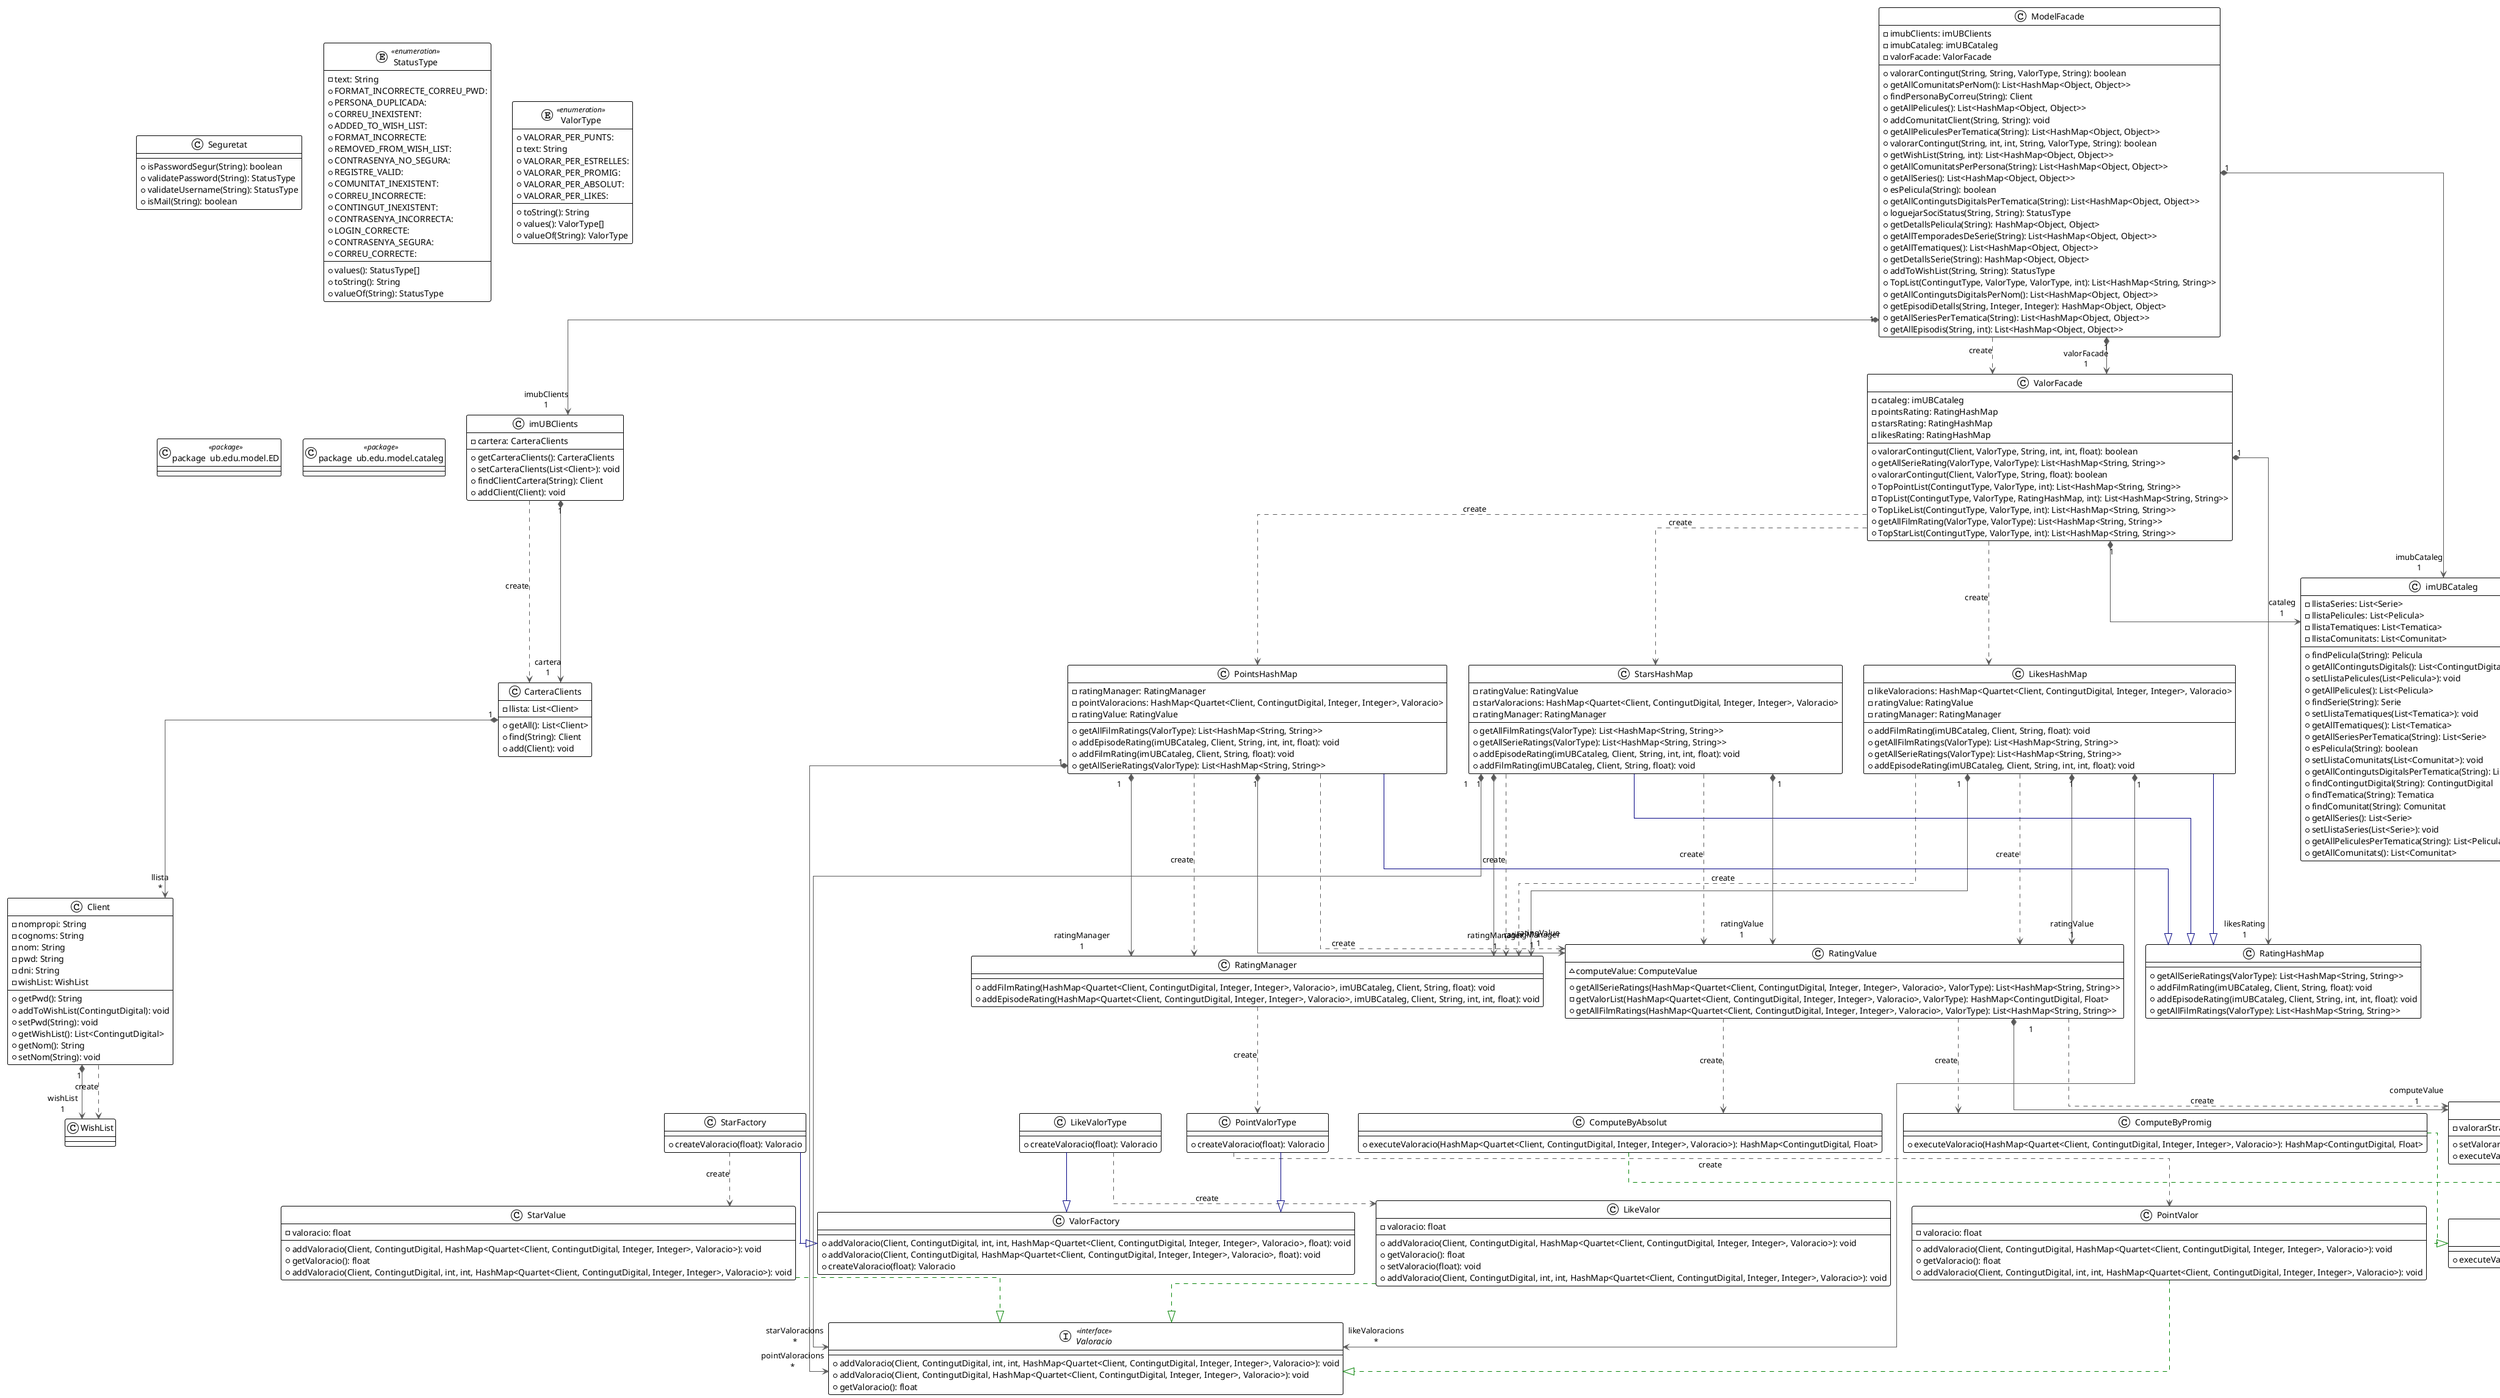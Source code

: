 @startuml

!theme plain
top to bottom direction
skinparam linetype ortho

class CarteraClients {
  - llista: List<Client>
  + getAll(): List<Client>
  + find(String): Client
  + add(Client): void
}
class Client {
  - nompropi: String
  - cognoms: String
  - nom: String
  - pwd: String
  - dni: String
  - wishList: WishList
  + getPwd(): String
  + addToWishList(ContingutDigital): void
  + setPwd(String): void
  + getWishList(): List<ContingutDigital>
  + getNom(): String
  + setNom(String): void
}
class ComputeByAbsolut {
  + executeValoracio(HashMap<Quartet<Client, ContingutDigital, Integer, Integer>, Valoracio>): HashMap<ContingutDigital, Float>
}
class ComputeByPromig {
  + executeValoracio(HashMap<Quartet<Client, ContingutDigital, Integer, Integer>, Valoracio>): HashMap<ContingutDigital, Float>
}
class ComputeValue {
  - valorarStrategy: ValorarStrategy
  + setValorarStrategy(ValorarStrategy): void
  + executeValoracio(HashMap<Quartet<Client, ContingutDigital, Integer, Integer>, Valoracio>): HashMap<ContingutDigital, Float>
}
class LikeValor {
  - valoracio: float
  + addValoracio(Client, ContingutDigital, HashMap<Quartet<Client, ContingutDigital, Integer, Integer>, Valoracio>): void
  + getValoracio(): float
  + setValoracio(float): void
  + addValoracio(Client, ContingutDigital, int, int, HashMap<Quartet<Client, ContingutDigital, Integer, Integer>, Valoracio>): void
}
class LikeValorType {
  + createValoracio(float): Valoracio
}
class LikesHashMap {
  - likeValoracions: HashMap<Quartet<Client, ContingutDigital, Integer, Integer>, Valoracio>
  - ratingValue: RatingValue
  - ratingManager: RatingManager
  + addFilmRating(imUBCataleg, Client, String, float): void
  + getAllFilmRatings(ValorType): List<HashMap<String, String>>
  + getAllSerieRatings(ValorType): List<HashMap<String, String>>
  + addEpisodeRating(imUBCataleg, Client, String, int, int, float): void
}
class ModelFacade {
  - imubClients: imUBClients
  - imubCataleg: imUBCataleg
  - valorFacade: ValorFacade
  + valorarContingut(String, String, ValorType, String): boolean
  + getAllComunitatsPerNom(): List<HashMap<Object, Object>>
  + findPersonaByCorreu(String): Client
  + getAllPelicules(): List<HashMap<Object, Object>>
  + addComunitatClient(String, String): void
  + getAllPeliculesPerTematica(String): List<HashMap<Object, Object>>
  + valorarContingut(String, int, int, String, ValorType, String): boolean
  + getWishList(String, int): List<HashMap<Object, Object>>
  + getAllComunitatsPerPersona(String): List<HashMap<Object, Object>>
  + getAllSeries(): List<HashMap<Object, Object>>
  + esPelicula(String): boolean
  + getAllContingutsDigitalsPerTematica(String): List<HashMap<Object, Object>>
  + loguejarSociStatus(String, String): StatusType
  + getDetallsPelicula(String): HashMap<Object, Object>
  + getAllTemporadesDeSerie(String): List<HashMap<Object, Object>>
  + getAllTematiques(): List<HashMap<Object, Object>>
  + getDetallsSerie(String): HashMap<Object, Object>
  + addToWishList(String, String): StatusType
  + TopList(ContingutType, ValorType, ValorType, int): List<HashMap<String, String>>
  + getAllContingutsDigitalsPerNom(): List<HashMap<Object, Object>>
  + getEpisodiDetalls(String, Integer, Integer): HashMap<Object, Object>
  + getAllSeriesPerTematica(String): List<HashMap<Object, Object>>
  + getAllEpisodis(String, int): List<HashMap<Object, Object>>
}
class PointValor {
  - valoracio: float
  + addValoracio(Client, ContingutDigital, HashMap<Quartet<Client, ContingutDigital, Integer, Integer>, Valoracio>): void
  + getValoracio(): float
  + addValoracio(Client, ContingutDigital, int, int, HashMap<Quartet<Client, ContingutDigital, Integer, Integer>, Valoracio>): void
}
class PointValorType {
  + createValoracio(float): Valoracio
}
class PointsHashMap {
  - ratingManager: RatingManager
  - pointValoracions: HashMap<Quartet<Client, ContingutDigital, Integer, Integer>, Valoracio>
  - ratingValue: RatingValue
  + getAllFilmRatings(ValorType): List<HashMap<String, String>>
  + addEpisodeRating(imUBCataleg, Client, String, int, int, float): void
  + addFilmRating(imUBCataleg, Client, String, float): void
  + getAllSerieRatings(ValorType): List<HashMap<String, String>>
}
class RatingHashMap {
  + getAllSerieRatings(ValorType): List<HashMap<String, String>>
  + addFilmRating(imUBCataleg, Client, String, float): void
  + addEpisodeRating(imUBCataleg, Client, String, int, int, float): void
  + getAllFilmRatings(ValorType): List<HashMap<String, String>>
}
class RatingManager {
  + addFilmRating(HashMap<Quartet<Client, ContingutDigital, Integer, Integer>, Valoracio>, imUBCataleg, Client, String, float): void
  + addEpisodeRating(HashMap<Quartet<Client, ContingutDigital, Integer, Integer>, Valoracio>, imUBCataleg, Client, String, int, int, float): void
}
class RatingValue {
  ~ computeValue: ComputeValue
  + getAllSerieRatings(HashMap<Quartet<Client, ContingutDigital, Integer, Integer>, Valoracio>, ValorType): List<HashMap<String, String>>
  - getValorList(HashMap<Quartet<Client, ContingutDigital, Integer, Integer>, Valoracio>, ValorType): HashMap<ContingutDigital, Float>
  + getAllFilmRatings(HashMap<Quartet<Client, ContingutDigital, Integer, Integer>, Valoracio>, ValorType): List<HashMap<String, String>>
}
class Seguretat {
  + isPasswordSegur(String): boolean
  + validatePassword(String): StatusType
  + validateUsername(String): StatusType
  + isMail(String): boolean
}
class StarFactory {
  + createValoracio(float): Valoracio
}
class StarValue {
  - valoracio: float
  + addValoracio(Client, ContingutDigital, HashMap<Quartet<Client, ContingutDigital, Integer, Integer>, Valoracio>): void
  + getValoracio(): float
  + addValoracio(Client, ContingutDigital, int, int, HashMap<Quartet<Client, ContingutDigital, Integer, Integer>, Valoracio>): void
}
class StarsHashMap {
  - ratingValue: RatingValue
  - starValoracions: HashMap<Quartet<Client, ContingutDigital, Integer, Integer>, Valoracio>
  - ratingManager: RatingManager
  + getAllFilmRatings(ValorType): List<HashMap<String, String>>
  + getAllSerieRatings(ValorType): List<HashMap<String, String>>
  + addEpisodeRating(imUBCataleg, Client, String, int, int, float): void
  + addFilmRating(imUBCataleg, Client, String, float): void
}
enum StatusType << enumeration >> {
  - text: String
  + FORMAT_INCORRECTE_CORREU_PWD: 
  + PERSONA_DUPLICADA: 
  + CORREU_INEXISTENT: 
  + ADDED_TO_WISH_LIST: 
  + FORMAT_INCORRECTE: 
  + REMOVED_FROM_WISH_LIST: 
  + CONTRASENYA_NO_SEGURA: 
  + REGISTRE_VALID: 
  + COMUNITAT_INEXISTENT: 
  + CORREU_INCORRECTE: 
  + CONTINGUT_INEXISTENT: 
  + CONTRASENYA_INCORRECTA: 
  + LOGIN_CORRECTE: 
  + CONTRASENYA_SEGURA: 
  + CORREU_CORRECTE: 
  + values(): StatusType[]
  + toString(): String
  + valueOf(String): StatusType
}
class ValorFacade {
  - cataleg: imUBCataleg
  - pointsRating: RatingHashMap
  - starsRating: RatingHashMap
  - likesRating: RatingHashMap
  + valorarContingut(Client, ValorType, String, int, int, float): boolean
  + getAllSerieRating(ValorType, ValorType): List<HashMap<String, String>>
  + valorarContingut(Client, ValorType, String, float): boolean
  + TopPointList(ContingutType, ValorType, int): List<HashMap<String, String>>
  - TopList(ContingutType, ValorType, RatingHashMap, int): List<HashMap<String, String>>
  + TopLikeList(ContingutType, ValorType, int): List<HashMap<String, String>>
  + getAllFilmRating(ValorType, ValorType): List<HashMap<String, String>>
  + TopStarList(ContingutType, ValorType, int): List<HashMap<String, String>>
}
class ValorFactory {
  + addValoracio(Client, ContingutDigital, int, int, HashMap<Quartet<Client, ContingutDigital, Integer, Integer>, Valoracio>, float): void
  + addValoracio(Client, ContingutDigital, HashMap<Quartet<Client, ContingutDigital, Integer, Integer>, Valoracio>, float): void
  + createValoracio(float): Valoracio
}
enum ValorType << enumeration >> {
  + VALORAR_PER_PUNTS: 
  - text: String
  + VALORAR_PER_ESTRELLES: 
  + VALORAR_PER_PROMIG: 
  + VALORAR_PER_ABSOLUT: 
  + VALORAR_PER_LIKES: 
  + toString(): String
  + values(): ValorType[]
  + valueOf(String): ValorType
}
interface Valoracio << interface >> {
  + addValoracio(Client, ContingutDigital, int, int, HashMap<Quartet<Client, ContingutDigital, Integer, Integer>, Valoracio>): void
  + addValoracio(Client, ContingutDigital, HashMap<Quartet<Client, ContingutDigital, Integer, Integer>, Valoracio>): void
  + getValoracio(): float
}
interface ValorarStrategy << interface >> {
  + executeValoracio(HashMap<Quartet<Client, ContingutDigital, Integer, Integer>, Valoracio>): HashMap<ContingutDigital, Float>
}
class WishList
class imUBCataleg {
  - llistaSeries: List<Serie>
  - llistaPelicules: List<Pelicula>
  - llistaTematiques: List<Tematica>
  - llistaComunitats: List<Comunitat>
  + findPelicula(String): Pelicula
  + getAllContingutsDigitals(): List<ContingutDigital>
  + setLlistaPelicules(List<Pelicula>): void
  + getAllPelicules(): List<Pelicula>
  + findSerie(String): Serie
  + setLlistaTematiques(List<Tematica>): void
  + getAllTematiques(): List<Tematica>
  + getAllSeriesPerTematica(String): List<Serie>
  + esPelicula(String): boolean
  + setLlistaComunitats(List<Comunitat>): void
  + getAllContingutsDigitalsPerTematica(String): List<ContingutDigital>
  + findContingutDigital(String): ContingutDigital
  + findTematica(String): Tematica
  + findComunitat(String): Comunitat
  + getAllSeries(): List<Serie>
  + setLlistaSeries(List<Serie>): void
  + getAllPeliculesPerTematica(String): List<Pelicula>
  + getAllComunitats(): List<Comunitat>
}
class imUBClients {
  - cartera: CarteraClients
  + getCarteraClients(): CarteraClients
  + setCarteraClients(List<Client>): void
  + findClientCartera(String): Client
  + addClient(Client): void
}
class node12 as "package  ub.edu.model.ED" << package >>
class node11 as "package  ub.edu.model.cataleg" << package >>

CarteraClients   "1" *-[#595959,plain]-> "llista\n*" Client           
Client           "1" *-[#595959,plain]-> "wishList\n1" WishList         
Client            -[#595959,dashed]->  WishList         : "«create»"
ComputeByAbsolut  -[#008200,dashed]-^  ValorarStrategy  
ComputeByPromig   -[#008200,dashed]-^  ValorarStrategy  
ComputeValue     "1" *-[#595959,plain]-> "valorarStrategy\n1" ValorarStrategy  
LikeValor         -[#008200,dashed]-^  Valoracio        
LikeValorType     -[#595959,dashed]->  LikeValor        : "«create»"
LikeValorType     -[#000082,plain]-^  ValorFactory     
LikesHashMap      -[#000082,plain]-^  RatingHashMap    
LikesHashMap      -[#595959,dashed]->  RatingManager    : "«create»"
LikesHashMap     "1" *-[#595959,plain]-> "ratingManager\n1" RatingManager    
LikesHashMap      -[#595959,dashed]->  RatingValue      : "«create»"
LikesHashMap     "1" *-[#595959,plain]-> "ratingValue\n1" RatingValue      
LikesHashMap     "1" *-[#595959,plain]-> "likeValoracions\n*" Valoracio        
ModelFacade       -[#595959,dashed]->  ValorFacade      : "«create»"
ModelFacade      "1" *-[#595959,plain]-> "valorFacade\n1" ValorFacade      
ModelFacade      "1" *-[#595959,plain]-> "imubCataleg\n1" imUBCataleg      
ModelFacade      "1" *-[#595959,plain]-> "imubClients\n1" imUBClients      
PointValor        -[#008200,dashed]-^  Valoracio        
PointValorType    -[#595959,dashed]->  PointValor       : "«create»"
PointValorType    -[#000082,plain]-^  ValorFactory     
PointsHashMap     -[#000082,plain]-^  RatingHashMap    
PointsHashMap    "1" *-[#595959,plain]-> "ratingManager\n1" RatingManager    
PointsHashMap     -[#595959,dashed]->  RatingManager    : "«create»"
PointsHashMap     -[#595959,dashed]->  RatingValue      : "«create»"
PointsHashMap    "1" *-[#595959,plain]-> "ratingValue\n1" RatingValue      
PointsHashMap    "1" *-[#595959,plain]-> "pointValoracions\n*" Valoracio        
RatingManager     -[#595959,dashed]->  PointValorType   : "«create»"
RatingValue       -[#595959,dashed]->  ComputeByAbsolut : "«create»"
RatingValue       -[#595959,dashed]->  ComputeByPromig  : "«create»"
RatingValue       -[#595959,dashed]->  ComputeValue     : "«create»"
RatingValue      "1" *-[#595959,plain]-> "computeValue\n1" ComputeValue     
StarFactory       -[#595959,dashed]->  StarValue        : "«create»"
StarFactory       -[#000082,plain]-^  ValorFactory     
StarValue         -[#008200,dashed]-^  Valoracio        
StarsHashMap      -[#000082,plain]-^  RatingHashMap    
StarsHashMap     "1" *-[#595959,plain]-> "ratingManager\n1" RatingManager    
StarsHashMap      -[#595959,dashed]->  RatingManager    : "«create»"
StarsHashMap      -[#595959,dashed]->  RatingValue      : "«create»"
StarsHashMap     "1" *-[#595959,plain]-> "ratingValue\n1" RatingValue      
StarsHashMap     "1" *-[#595959,plain]-> "starValoracions\n*" Valoracio        
ValorFacade       -[#595959,dashed]->  LikesHashMap     : "«create»"
ValorFacade       -[#595959,dashed]->  PointsHashMap    : "«create»"
ValorFacade      "1" *-[#595959,plain]-> "likesRating\n1" RatingHashMap    
ValorFacade       -[#595959,dashed]->  StarsHashMap     : "«create»"
ValorFacade      "1" *-[#595959,plain]-> "cataleg\n1" imUBCataleg      
imUBClients       -[#595959,dashed]->  CarteraClients   : "«create»"
imUBClients      "1" *-[#595959,plain]-> "cartera\n1" CarteraClients   
@enduml
